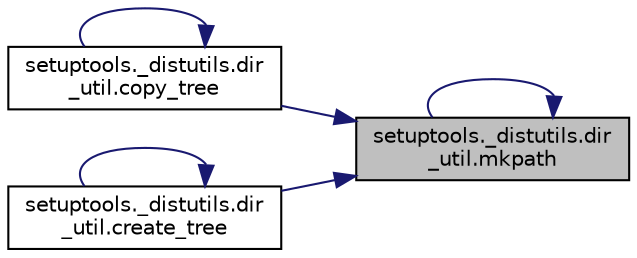 digraph "setuptools._distutils.dir_util.mkpath"
{
 // LATEX_PDF_SIZE
  edge [fontname="Helvetica",fontsize="10",labelfontname="Helvetica",labelfontsize="10"];
  node [fontname="Helvetica",fontsize="10",shape=record];
  rankdir="RL";
  Node1 [label="setuptools._distutils.dir\l_util.mkpath",height=0.2,width=0.4,color="black", fillcolor="grey75", style="filled", fontcolor="black",tooltip=" "];
  Node1 -> Node2 [dir="back",color="midnightblue",fontsize="10",style="solid",fontname="Helvetica"];
  Node2 [label="setuptools._distutils.dir\l_util.copy_tree",height=0.2,width=0.4,color="black", fillcolor="white", style="filled",URL="$d2/da3/namespacesetuptools_1_1__distutils_1_1dir__util.html#aaccf8f899743a8eb443c6389502f88bc",tooltip=" "];
  Node2 -> Node2 [dir="back",color="midnightblue",fontsize="10",style="solid",fontname="Helvetica"];
  Node1 -> Node3 [dir="back",color="midnightblue",fontsize="10",style="solid",fontname="Helvetica"];
  Node3 [label="setuptools._distutils.dir\l_util.create_tree",height=0.2,width=0.4,color="black", fillcolor="white", style="filled",URL="$d2/da3/namespacesetuptools_1_1__distutils_1_1dir__util.html#a80933b11d97a9c38807cc92de3fe923e",tooltip=" "];
  Node3 -> Node3 [dir="back",color="midnightblue",fontsize="10",style="solid",fontname="Helvetica"];
  Node1 -> Node1 [dir="back",color="midnightblue",fontsize="10",style="solid",fontname="Helvetica"];
}
